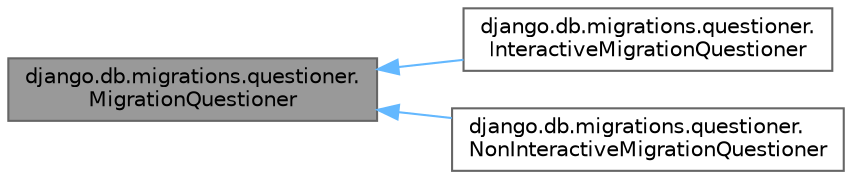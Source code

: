 digraph "django.db.migrations.questioner.MigrationQuestioner"
{
 // LATEX_PDF_SIZE
  bgcolor="transparent";
  edge [fontname=Helvetica,fontsize=10,labelfontname=Helvetica,labelfontsize=10];
  node [fontname=Helvetica,fontsize=10,shape=box,height=0.2,width=0.4];
  rankdir="LR";
  Node1 [id="Node000001",label="django.db.migrations.questioner.\lMigrationQuestioner",height=0.2,width=0.4,color="gray40", fillcolor="grey60", style="filled", fontcolor="black",tooltip=" "];
  Node1 -> Node2 [id="edge1_Node000001_Node000002",dir="back",color="steelblue1",style="solid",tooltip=" "];
  Node2 [id="Node000002",label="django.db.migrations.questioner.\lInteractiveMigrationQuestioner",height=0.2,width=0.4,color="gray40", fillcolor="white", style="filled",URL="$classdjango_1_1db_1_1migrations_1_1questioner_1_1_interactive_migration_questioner.html",tooltip=" "];
  Node1 -> Node3 [id="edge2_Node000001_Node000003",dir="back",color="steelblue1",style="solid",tooltip=" "];
  Node3 [id="Node000003",label="django.db.migrations.questioner.\lNonInteractiveMigrationQuestioner",height=0.2,width=0.4,color="gray40", fillcolor="white", style="filled",URL="$classdjango_1_1db_1_1migrations_1_1questioner_1_1_non_interactive_migration_questioner.html",tooltip=" "];
}
